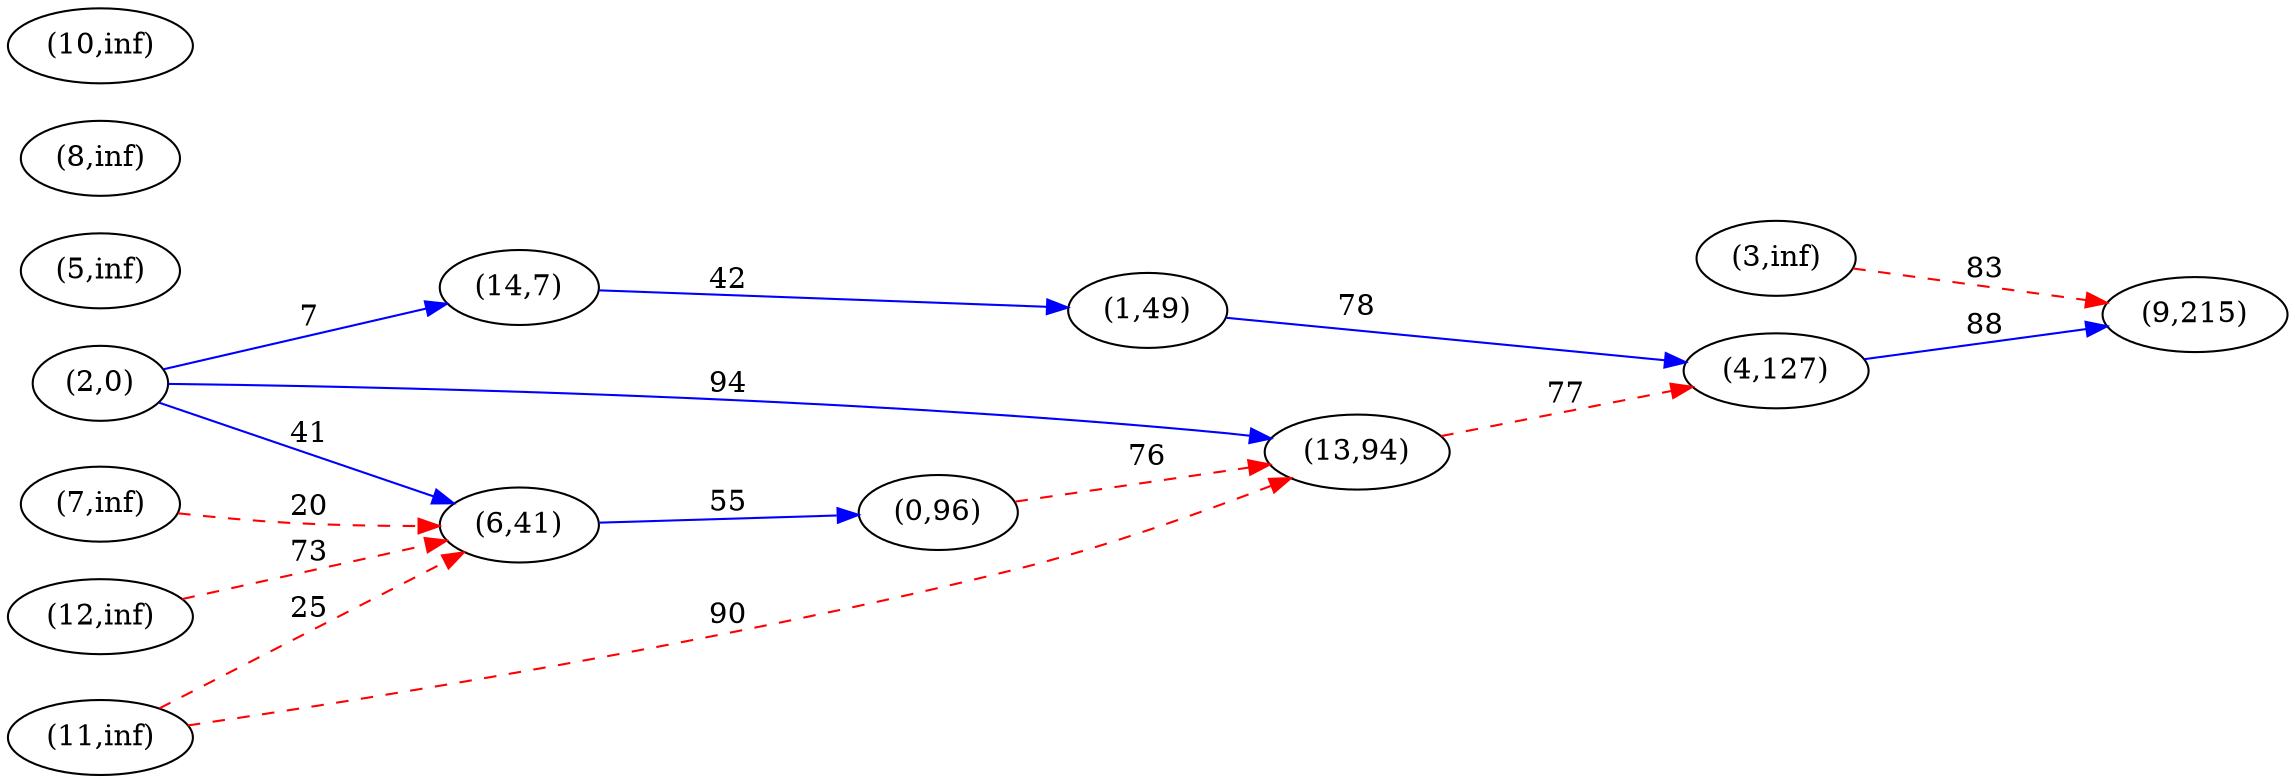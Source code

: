 digraph G {
ranksep = "equally";
rankdir = LR;
{rank = same; "(0,96)"; };
{rank = same; "(13,94)"; };
{rank = same; "(4,127)"; };
{rank = same; "(9,215)"; };
{rank = same; "(1,49)"; };
{rank = same; };
{rank = same; "(2,0)"; };
{rank = same; "(6,41)"; "(14,7)"; };
{rank = same; };
{rank = same; "(3,inf)"; };
{rank = same; };
{rank = same; "(5,inf)"; };
{rank = same; "(7,inf)"; };
{rank = same; };
{rank = same; "(8,inf)"; };
{rank = same; "(10,inf)"; };
{rank = same; "(11,inf)"; };
{rank = same; };
{rank = same; "(12,inf)"; };
{rank = same; };
"(0,96)"->"(13,94)"[label="76" color = "red" style = "dashed" ];
"(13,94)"->"(4,127)"[label="77" color = "red" style = "dashed" ];
"(4,127)"->"(9,215)"[label="88" color = "blue"];
"(9,215)"
"(1,49)"->"(4,127)"[label="78" color = "blue"];
"(2,0)"->"(6,41)"[label="41" color = "blue"];
"(2,0)"->"(14,7)"[label="7" color = "blue"];
"(2,0)"->"(13,94)"[label="94" color = "blue"];
"(6,41)"->"(0,96)"[label="55" color = "blue"];
"(14,7)"->"(1,49)"[label="42" color = "blue"];
"(3,inf)"->"(9,215)"[label="83" color = "red" style = "dashed" ];
"(5,inf)"
"(7,inf)"->"(6,41)"[label="20" color = "red" style = "dashed" ];
"(8,inf)"
"(10,inf)"
"(11,inf)"->"(6,41)"[label="25" color = "red" style = "dashed" ];
"(11,inf)"->"(13,94)"[label="90" color = "red" style = "dashed" ];
"(12,inf)"->"(6,41)"[label="73" color = "red" style = "dashed" ];
}

